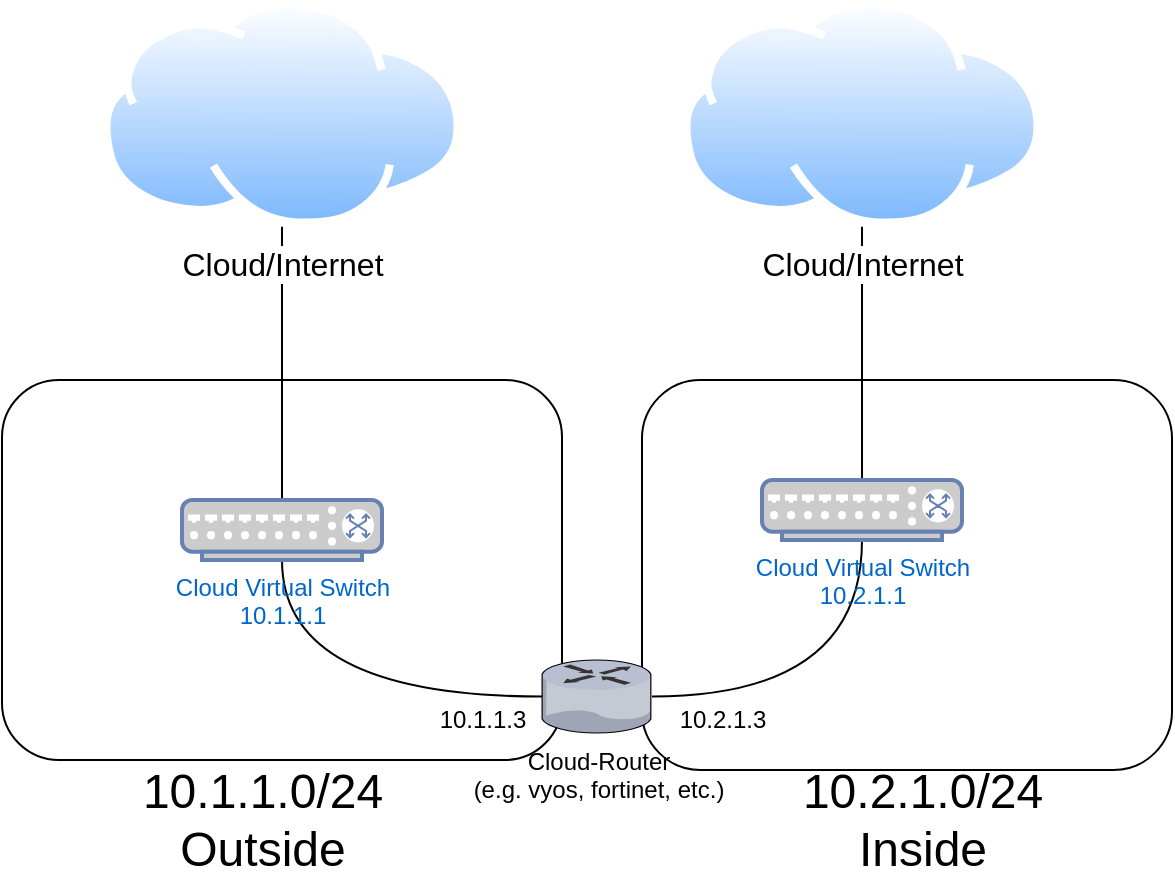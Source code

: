 <mxfile version="14.6.13" type="device"><diagram id="aIiz-bxW4HZPX4tKni7r" name="Page-1"><mxGraphModel dx="1422" dy="822" grid="1" gridSize="10" guides="1" tooltips="1" connect="1" arrows="1" fold="1" page="1" pageScale="1" pageWidth="1100" pageHeight="850" math="0" shadow="0"><root><mxCell id="0"/><mxCell id="1" parent="0"/><mxCell id="L0aJiKCPAYAtQ-IoNMCk-11" value="" style="rounded=1;whiteSpace=wrap;html=1;" vertex="1" parent="1"><mxGeometry x="570" y="260" width="265" height="195" as="geometry"/></mxCell><mxCell id="L0aJiKCPAYAtQ-IoNMCk-9" value="" style="rounded=1;whiteSpace=wrap;html=1;" vertex="1" parent="1"><mxGeometry x="250" y="260" width="280" height="190" as="geometry"/></mxCell><mxCell id="L0aJiKCPAYAtQ-IoNMCk-4" style="edgeStyle=orthogonalEdgeStyle;rounded=0;orthogonalLoop=1;jettySize=auto;html=1;endArrow=none;endFill=0;curved=1;" edge="1" parent="1" source="L0aJiKCPAYAtQ-IoNMCk-1" target="L0aJiKCPAYAtQ-IoNMCk-3"><mxGeometry relative="1" as="geometry"/></mxCell><mxCell id="L0aJiKCPAYAtQ-IoNMCk-7" style="edgeStyle=orthogonalEdgeStyle;curved=1;rounded=0;orthogonalLoop=1;jettySize=auto;html=1;endArrow=none;endFill=0;" edge="1" parent="1" source="L0aJiKCPAYAtQ-IoNMCk-1" target="L0aJiKCPAYAtQ-IoNMCk-6"><mxGeometry relative="1" as="geometry"/></mxCell><mxCell id="L0aJiKCPAYAtQ-IoNMCk-1" value="Cloud-Router&lt;br&gt;(e.g. vyos, fortinet, etc.)" style="verticalLabelPosition=bottom;aspect=fixed;html=1;verticalAlign=top;strokeColor=none;align=center;outlineConnect=0;shape=mxgraph.citrix.router;" vertex="1" parent="1"><mxGeometry x="520" y="400" width="55" height="36.5" as="geometry"/></mxCell><mxCell id="L0aJiKCPAYAtQ-IoNMCk-14" style="edgeStyle=orthogonalEdgeStyle;curved=1;rounded=0;orthogonalLoop=1;jettySize=auto;html=1;endArrow=none;endFill=0;" edge="1" parent="1" source="L0aJiKCPAYAtQ-IoNMCk-3" target="L0aJiKCPAYAtQ-IoNMCk-13"><mxGeometry relative="1" as="geometry"/></mxCell><mxCell id="L0aJiKCPAYAtQ-IoNMCk-3" value="Cloud Virtual Switch&lt;br&gt;10.1.1.1" style="fontColor=#0066CC;verticalAlign=top;verticalLabelPosition=bottom;labelPosition=center;align=center;html=1;outlineConnect=0;fillColor=#CCCCCC;strokeColor=#6881B3;gradientColor=none;gradientDirection=north;strokeWidth=2;shape=mxgraph.networks.switch;" vertex="1" parent="1"><mxGeometry x="340" y="320" width="100" height="30" as="geometry"/></mxCell><mxCell id="L0aJiKCPAYAtQ-IoNMCk-5" value="10.1.1.3" style="text;html=1;align=center;verticalAlign=middle;resizable=0;points=[];autosize=1;strokeColor=none;" vertex="1" parent="1"><mxGeometry x="460" y="420" width="60" height="20" as="geometry"/></mxCell><mxCell id="L0aJiKCPAYAtQ-IoNMCk-16" style="edgeStyle=orthogonalEdgeStyle;curved=1;rounded=0;orthogonalLoop=1;jettySize=auto;html=1;endArrow=none;endFill=0;" edge="1" parent="1" source="L0aJiKCPAYAtQ-IoNMCk-6" target="L0aJiKCPAYAtQ-IoNMCk-15"><mxGeometry relative="1" as="geometry"/></mxCell><mxCell id="L0aJiKCPAYAtQ-IoNMCk-6" value="Cloud Virtual Switch&lt;br&gt;10.2.1.1" style="fontColor=#0066CC;verticalAlign=top;verticalLabelPosition=bottom;labelPosition=center;align=center;html=1;outlineConnect=0;fillColor=#CCCCCC;strokeColor=#6881B3;gradientColor=none;gradientDirection=north;strokeWidth=2;shape=mxgraph.networks.switch;" vertex="1" parent="1"><mxGeometry x="630" y="310" width="100" height="30" as="geometry"/></mxCell><mxCell id="L0aJiKCPAYAtQ-IoNMCk-8" value="10.2.1.3" style="text;html=1;align=center;verticalAlign=middle;resizable=0;points=[];autosize=1;strokeColor=none;" vertex="1" parent="1"><mxGeometry x="580" y="420" width="60" height="20" as="geometry"/></mxCell><mxCell id="L0aJiKCPAYAtQ-IoNMCk-10" value="&lt;font style=&quot;font-size: 24px&quot;&gt;10.1.1.0/24&lt;br&gt;Outside&lt;br&gt;&lt;/font&gt;" style="text;html=1;align=center;verticalAlign=middle;resizable=0;points=[];autosize=1;strokeColor=none;" vertex="1" parent="1"><mxGeometry x="310" y="460" width="140" height="40" as="geometry"/></mxCell><mxCell id="L0aJiKCPAYAtQ-IoNMCk-12" value="&lt;font style=&quot;font-size: 24px&quot;&gt;10.2.1.0/24&lt;br&gt;Inside&lt;br&gt;&lt;/font&gt;" style="text;html=1;align=center;verticalAlign=middle;resizable=0;points=[];autosize=1;strokeColor=none;" vertex="1" parent="1"><mxGeometry x="640" y="460" width="140" height="40" as="geometry"/></mxCell><mxCell id="L0aJiKCPAYAtQ-IoNMCk-13" value="&lt;font style=&quot;font-size: 16px&quot;&gt;Cloud/Internet&lt;/font&gt;" style="aspect=fixed;perimeter=ellipsePerimeter;html=1;align=center;shadow=0;dashed=0;spacingTop=3;image;image=img/lib/active_directory/internet_cloud.svg;" vertex="1" parent="1"><mxGeometry x="300" y="70" width="180" height="113.4" as="geometry"/></mxCell><mxCell id="L0aJiKCPAYAtQ-IoNMCk-15" value="&lt;font style=&quot;font-size: 16px&quot;&gt;Cloud/Internet&lt;/font&gt;" style="aspect=fixed;perimeter=ellipsePerimeter;html=1;align=center;shadow=0;dashed=0;spacingTop=3;image;image=img/lib/active_directory/internet_cloud.svg;" vertex="1" parent="1"><mxGeometry x="590" y="70" width="180" height="113.4" as="geometry"/></mxCell></root></mxGraphModel></diagram></mxfile>